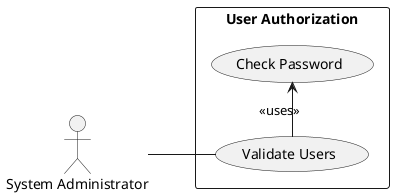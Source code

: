 @startuml
'https://plantuml.com/use-case-diagram

left to right direction

actor "System Administrator" as actorAdmin

rectangle "User Authorization" {
    usecase (Validate Users) as usecaseValidateUsers
    usecase (Check Password) as usecaseCheckPassword

    actorAdmin -- usecaseValidateUsers

    usecaseValidateUsers -> usecaseCheckPassword : <<uses>>

}
@enduml